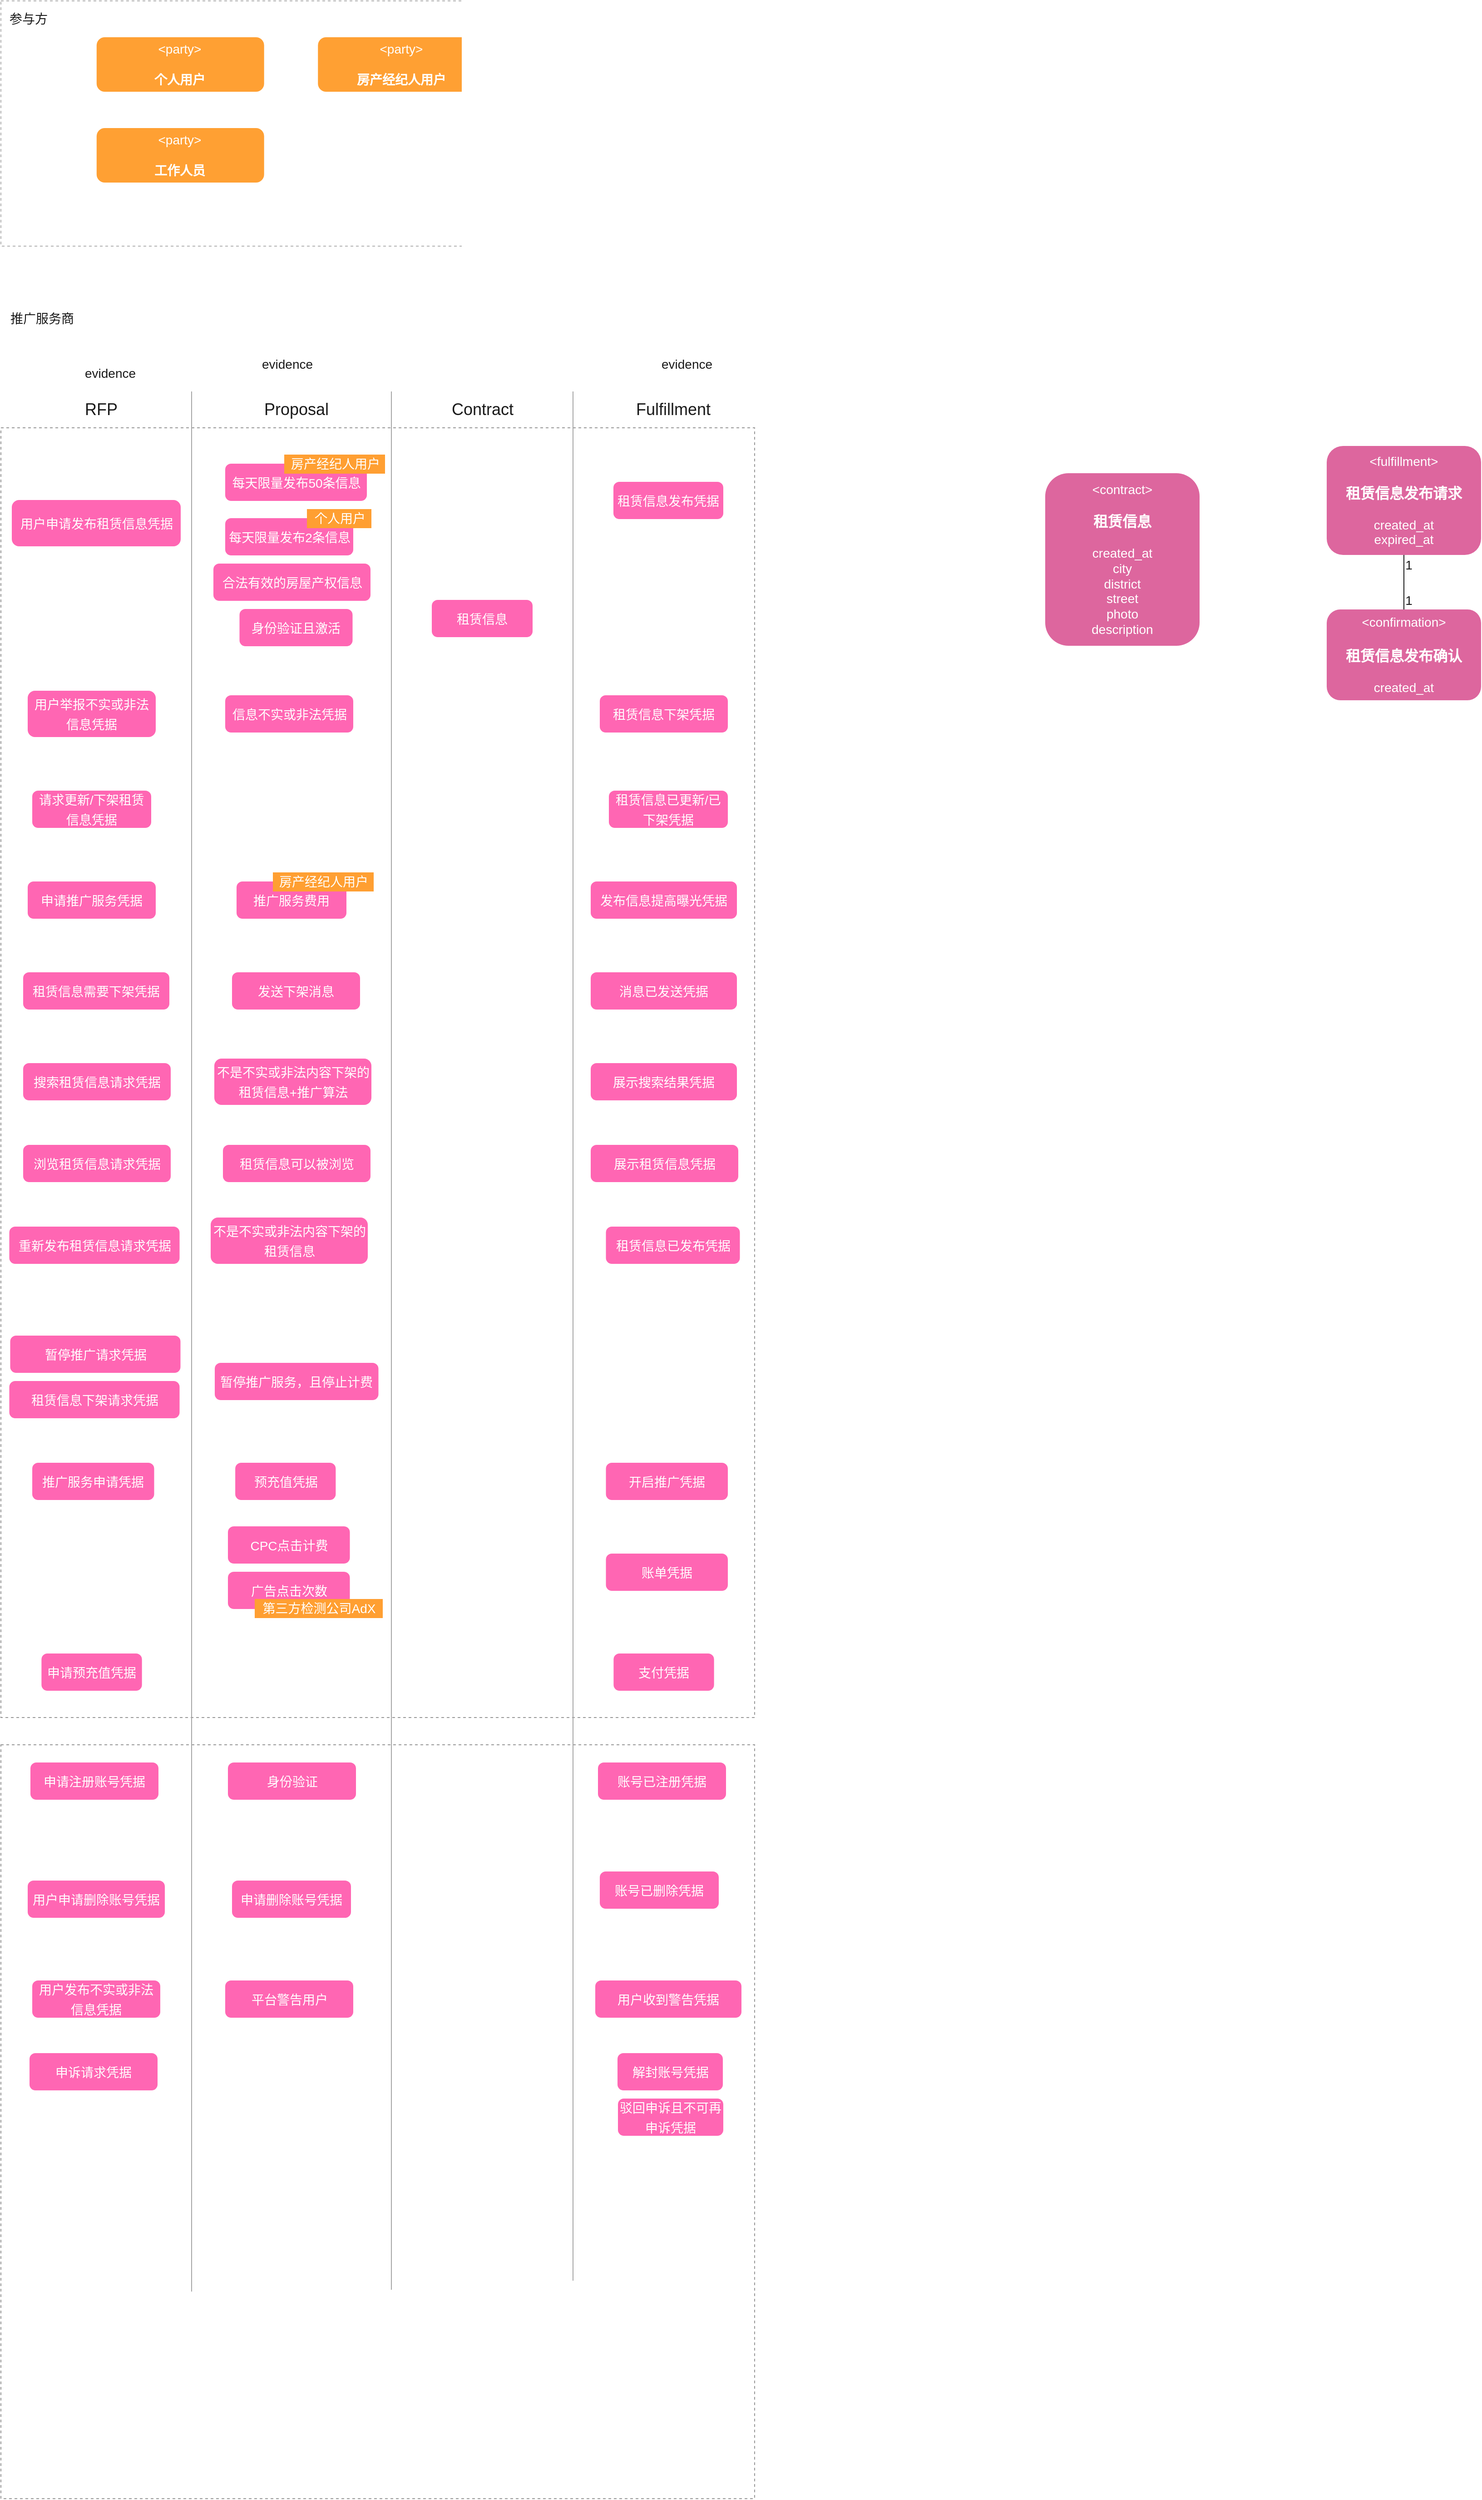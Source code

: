 <mxfile version="17.4.2" type="github">
  <diagram id="4pXQrOWJEeSuhuyzBbQL" name="Page-1">
    <mxGraphModel dx="941" dy="1664" grid="1" gridSize="10" guides="1" tooltips="1" connect="1" arrows="1" fold="1" page="1" pageScale="1" pageWidth="850" pageHeight="1100" math="0" shadow="0">
      <root>
        <mxCell id="0" />
        <mxCell id="1" parent="0" />
        <mxCell id="l0locyyftSwh_tXuukIE-61" value="" style="rounded=0;whiteSpace=wrap;html=1;dashed=1;fontSize=14;fontColor=#FFFFFF;strokeColor=#999999;fillColor=none;gradientColor=none;" vertex="1" parent="1">
          <mxGeometry x="10" y="1590" width="830" height="830" as="geometry" />
        </mxCell>
        <mxCell id="l0locyyftSwh_tXuukIE-60" value="" style="rounded=0;whiteSpace=wrap;html=1;dashed=1;fontSize=14;fontColor=#FFFFFF;strokeColor=#999999;fillColor=none;gradientColor=none;" vertex="1" parent="1">
          <mxGeometry x="10" y="140" width="830" height="1420" as="geometry" />
        </mxCell>
        <mxCell id="l0locyyftSwh_tXuukIE-1" value="&lt;font style=&quot;font-size: 18px&quot;&gt;RFP&lt;/font&gt;" style="text;html=1;align=center;verticalAlign=middle;resizable=0;points=[];autosize=1;strokeColor=none;fillColor=none;fontColor=#1A1A1A;" vertex="1" parent="1">
          <mxGeometry x="95" y="110" width="50" height="20" as="geometry" />
        </mxCell>
        <mxCell id="l0locyyftSwh_tXuukIE-2" value="&lt;font style=&quot;font-size: 18px&quot;&gt;Proposal&lt;/font&gt;" style="text;html=1;align=center;verticalAlign=middle;resizable=0;points=[];autosize=1;strokeColor=none;fillColor=none;fontColor=#1A1A1A;" vertex="1" parent="1">
          <mxGeometry x="290" y="110" width="90" height="20" as="geometry" />
        </mxCell>
        <mxCell id="l0locyyftSwh_tXuukIE-3" value="&lt;font style=&quot;font-size: 18px&quot;&gt;Contract&lt;/font&gt;" style="text;html=1;align=center;verticalAlign=middle;resizable=0;points=[];autosize=1;strokeColor=none;fillColor=none;fontColor=#1A1A1A;" vertex="1" parent="1">
          <mxGeometry x="500" y="110" width="80" height="20" as="geometry" />
        </mxCell>
        <mxCell id="l0locyyftSwh_tXuukIE-4" value="&lt;font style=&quot;font-size: 18px&quot;&gt;Fulfillment&lt;/font&gt;" style="text;html=1;align=center;verticalAlign=middle;resizable=0;points=[];autosize=1;strokeColor=none;fillColor=none;fontColor=#1A1A1A;" vertex="1" parent="1">
          <mxGeometry x="700" y="110" width="100" height="20" as="geometry" />
        </mxCell>
        <mxCell id="l0locyyftSwh_tXuukIE-5" value="" style="endArrow=none;html=1;rounded=0;fontSize=18;strokeColor=#A6A6A6;" edge="1" parent="1">
          <mxGeometry width="50" height="50" relative="1" as="geometry">
            <mxPoint x="220" y="2192" as="sourcePoint" />
            <mxPoint x="220" y="100" as="targetPoint" />
          </mxGeometry>
        </mxCell>
        <mxCell id="l0locyyftSwh_tXuukIE-6" value="" style="endArrow=none;html=1;rounded=0;fontSize=18;strokeColor=#A6A6A6;" edge="1" parent="1">
          <mxGeometry width="50" height="50" relative="1" as="geometry">
            <mxPoint x="640" y="2180" as="sourcePoint" />
            <mxPoint x="640" y="100" as="targetPoint" />
          </mxGeometry>
        </mxCell>
        <mxCell id="l0locyyftSwh_tXuukIE-7" value="" style="endArrow=none;html=1;rounded=0;fontSize=18;strokeColor=#A6A6A6;" edge="1" parent="1">
          <mxGeometry width="50" height="50" relative="1" as="geometry">
            <mxPoint x="440" y="2190" as="sourcePoint" />
            <mxPoint x="440" y="100" as="targetPoint" />
          </mxGeometry>
        </mxCell>
        <mxCell id="l0locyyftSwh_tXuukIE-8" value="&lt;font style=&quot;font-size: 14px&quot; color=&quot;#ffffff&quot;&gt;租赁信息&lt;/font&gt;&lt;span style=&quot;color: rgb(255 , 255 , 255) ; font-size: 14px&quot;&gt;发布凭据&lt;/span&gt;" style="rounded=1;whiteSpace=wrap;html=1;fontSize=18;fillColor=#FF66B3;strokeColor=#FF66B3;" vertex="1" parent="1">
          <mxGeometry x="685" y="200" width="120" height="40" as="geometry" />
        </mxCell>
        <mxCell id="l0locyyftSwh_tXuukIE-10" value="&lt;font&gt;推广服务商&lt;/font&gt;" style="text;html=1;align=center;verticalAlign=middle;resizable=0;points=[];autosize=1;strokeColor=none;fillColor=none;fontSize=14;fontColor=#1A1A1A;" vertex="1" parent="1">
          <mxGeometry x="10" y="10" width="90" height="20" as="geometry" />
        </mxCell>
        <mxCell id="l0locyyftSwh_tXuukIE-11" value="evidence" style="text;html=1;align=center;verticalAlign=middle;resizable=0;points=[];autosize=1;strokeColor=none;fillColor=none;fontSize=14;fontColor=#1A1A1A;" vertex="1" parent="1">
          <mxGeometry x="95" y="70" width="70" height="20" as="geometry" />
        </mxCell>
        <mxCell id="l0locyyftSwh_tXuukIE-12" value="evidence" style="text;html=1;align=center;verticalAlign=middle;resizable=0;points=[];autosize=1;strokeColor=none;fillColor=none;fontSize=14;fontColor=#1A1A1A;" vertex="1" parent="1">
          <mxGeometry x="290" y="60" width="70" height="20" as="geometry" />
        </mxCell>
        <mxCell id="l0locyyftSwh_tXuukIE-13" value="evidence" style="text;html=1;align=center;verticalAlign=middle;resizable=0;points=[];autosize=1;strokeColor=none;fillColor=none;fontSize=14;fontColor=#1A1A1A;" vertex="1" parent="1">
          <mxGeometry x="730" y="60" width="70" height="20" as="geometry" />
        </mxCell>
        <mxCell id="l0locyyftSwh_tXuukIE-15" value="&lt;font style=&quot;font-size: 14px&quot; color=&quot;#ffffff&quot;&gt;租赁信息已更新/已下架凭据&lt;/font&gt;" style="rounded=1;whiteSpace=wrap;html=1;fontSize=18;fillColor=#FF66B3;strokeColor=#FF66B3;" vertex="1" parent="1">
          <mxGeometry x="680" y="540" width="130" height="40" as="geometry" />
        </mxCell>
        <mxCell id="l0locyyftSwh_tXuukIE-16" value="&lt;font style=&quot;font-size: 14px&quot; color=&quot;#ffffff&quot;&gt;信息不实或非法凭据&lt;/font&gt;" style="rounded=1;whiteSpace=wrap;html=1;fontSize=18;fillColor=#FF66B3;strokeColor=#FF66B3;" vertex="1" parent="1">
          <mxGeometry x="257.5" y="435" width="140" height="40" as="geometry" />
        </mxCell>
        <mxCell id="l0locyyftSwh_tXuukIE-18" value="&lt;font color=&quot;#ffffff&quot;&gt;&lt;span style=&quot;font-size: 14px&quot;&gt;申请推广服务凭据&lt;/span&gt;&lt;/font&gt;" style="rounded=1;whiteSpace=wrap;html=1;fontSize=18;fillColor=#FF66B3;strokeColor=#FF66B3;" vertex="1" parent="1">
          <mxGeometry x="40" y="640" width="140" height="40" as="geometry" />
        </mxCell>
        <mxCell id="l0locyyftSwh_tXuukIE-21" value="" style="group" vertex="1" connectable="0" parent="1">
          <mxGeometry x="10" y="-330" width="830" height="270" as="geometry" />
        </mxCell>
        <mxCell id="l0locyyftSwh_tXuukIE-19" value="" style="rounded=0;whiteSpace=wrap;html=1;fontSize=14;fontColor=#FFFFFF;strokeColor=#B3B3B3;fillColor=none;dashed=1;" vertex="1" parent="l0locyyftSwh_tXuukIE-21">
          <mxGeometry width="830" height="270" as="geometry" />
        </mxCell>
        <mxCell id="l0locyyftSwh_tXuukIE-20" value="参与方" style="text;html=1;align=center;verticalAlign=middle;resizable=0;points=[];autosize=1;strokeColor=none;fillColor=none;fontSize=14;fontColor=#1A1A1A;" vertex="1" parent="l0locyyftSwh_tXuukIE-21">
          <mxGeometry y="10" width="60" height="20" as="geometry" />
        </mxCell>
        <object label="&lt;font color=&quot;#ffffff&quot;&gt;&amp;lt;%type%&amp;gt;&lt;br&gt;&lt;br&gt;&lt;b&gt;个人用户&lt;/b&gt;&lt;br&gt;&lt;/font&gt;" placeholders="1" type="party" name="Party" id="l0locyyftSwh_tXuukIE-22">
          <mxCell style="rounded=1;whiteSpace=wrap;html=1;noLabel=0;comic=0;recursiveResize=1;fillColor=#FFA033;dashed=1;fontSize=14;fontColor=#1A1A1A;strokeColor=none;" vertex="1" parent="l0locyyftSwh_tXuukIE-21">
            <mxGeometry x="105.397" y="40" width="184.444" height="60" as="geometry" />
          </mxCell>
        </object>
        <object label="&lt;font color=&quot;#ffffff&quot;&gt;&amp;lt;%type%&amp;gt;&lt;br&gt;&lt;br&gt;&lt;b&gt;房产经纪人用户&lt;/b&gt;&lt;br&gt;&lt;/font&gt;" placeholders="1" type="party" name="Party" id="l0locyyftSwh_tXuukIE-23">
          <mxCell style="rounded=1;whiteSpace=wrap;html=1;noLabel=0;comic=0;recursiveResize=1;fillColor=#FFA033;dashed=1;fontSize=14;fontColor=#1A1A1A;strokeColor=none;" vertex="1" parent="l0locyyftSwh_tXuukIE-21">
            <mxGeometry x="349.127" y="40" width="184.444" height="60" as="geometry" />
          </mxCell>
        </object>
        <object label="&lt;font color=&quot;#ffffff&quot;&gt;&amp;lt;%type%&amp;gt;&lt;br&gt;&lt;br&gt;&lt;b&gt;工作人员&lt;/b&gt;&lt;br&gt;&lt;/font&gt;" placeholders="1" type="party" name="Party" id="l0locyyftSwh_tXuukIE-24">
          <mxCell style="rounded=1;whiteSpace=wrap;html=1;noLabel=0;comic=0;recursiveResize=1;fillColor=#FFA033;dashed=1;fontSize=14;fontColor=#1A1A1A;strokeColor=none;" vertex="1" parent="l0locyyftSwh_tXuukIE-21">
            <mxGeometry x="105.397" y="140" width="184.444" height="60" as="geometry" />
          </mxCell>
        </object>
        <mxCell id="l0locyyftSwh_tXuukIE-25" value="&lt;font style=&quot;font-size: 14px&quot; color=&quot;#ffffff&quot;&gt;用户申请删除账号凭据&lt;/font&gt;" style="rounded=1;whiteSpace=wrap;html=1;fontSize=18;fillColor=#FF66B3;strokeColor=#FF66B3;" vertex="1" parent="1">
          <mxGeometry x="40" y="1740" width="150" height="40" as="geometry" />
        </mxCell>
        <mxCell id="l0locyyftSwh_tXuukIE-26" value="&lt;font style=&quot;font-size: 14px&quot; color=&quot;#ffffff&quot;&gt;账号已删除凭据&lt;/font&gt;" style="rounded=1;whiteSpace=wrap;html=1;fontSize=18;fillColor=#FF66B3;strokeColor=#FF66B3;" vertex="1" parent="1">
          <mxGeometry x="670" y="1730" width="130" height="40" as="geometry" />
        </mxCell>
        <mxCell id="l0locyyftSwh_tXuukIE-27" value="&lt;font color=&quot;#ffffff&quot;&gt;&lt;span style=&quot;font-size: 14px&quot;&gt;发布信息提高曝光凭据&lt;/span&gt;&lt;/font&gt;" style="rounded=1;whiteSpace=wrap;html=1;fontSize=18;fillColor=#FF66B3;strokeColor=#FF66B3;" vertex="1" parent="1">
          <mxGeometry x="660" y="640" width="160" height="40" as="geometry" />
        </mxCell>
        <mxCell id="l0locyyftSwh_tXuukIE-28" value="&lt;font style=&quot;font-size: 14px&quot; color=&quot;#ffffff&quot;&gt;租赁信息下架凭据&lt;/font&gt;" style="rounded=1;whiteSpace=wrap;html=1;fontSize=18;fillColor=#FF66B3;strokeColor=#FF66B3;" vertex="1" parent="1">
          <mxGeometry x="670" y="435" width="140" height="40" as="geometry" />
        </mxCell>
        <mxCell id="l0locyyftSwh_tXuukIE-29" value="&lt;font style=&quot;font-size: 14px&quot; color=&quot;#ffffff&quot;&gt;用户举报不实或非法信息凭据&lt;/font&gt;" style="rounded=1;whiteSpace=wrap;html=1;fontSize=18;fillColor=#FF66B3;strokeColor=#FF66B3;" vertex="1" parent="1">
          <mxGeometry x="40" y="430" width="140" height="50" as="geometry" />
        </mxCell>
        <mxCell id="l0locyyftSwh_tXuukIE-30" value="&lt;font style=&quot;font-size: 14px&quot; color=&quot;#ffffff&quot;&gt;用户申请发布租赁信息凭据&lt;/font&gt;" style="rounded=1;whiteSpace=wrap;html=1;fontSize=18;fillColor=#FF66B3;strokeColor=#FF66B3;" vertex="1" parent="1">
          <mxGeometry x="22.5" y="220" width="185" height="50" as="geometry" />
        </mxCell>
        <mxCell id="l0locyyftSwh_tXuukIE-36" value="" style="group" vertex="1" connectable="0" parent="1">
          <mxGeometry x="257.5" y="230" width="160" height="50" as="geometry" />
        </mxCell>
        <mxCell id="l0locyyftSwh_tXuukIE-32" value="&lt;font color=&quot;#ffffff&quot;&gt;&lt;span style=&quot;font-size: 14px&quot;&gt;每天限量发布2条信息&lt;/span&gt;&lt;/font&gt;" style="rounded=1;whiteSpace=wrap;html=1;fontSize=18;fillColor=#FF66B3;strokeColor=#FF66B3;" vertex="1" parent="l0locyyftSwh_tXuukIE-36">
          <mxGeometry y="10" width="140" height="40" as="geometry" />
        </mxCell>
        <mxCell id="l0locyyftSwh_tXuukIE-33" value="个人用户" style="text;html=1;align=center;verticalAlign=middle;resizable=0;points=[];autosize=1;strokeColor=#ff9f32;fillColor=#ff9f32;fontSize=14;gradientColor=none;fontColor=#FFFFFF;" vertex="1" parent="l0locyyftSwh_tXuukIE-36">
          <mxGeometry x="90" width="70" height="20" as="geometry" />
        </mxCell>
        <mxCell id="l0locyyftSwh_tXuukIE-37" value="&lt;font style=&quot;font-size: 14px&quot; color=&quot;#ffffff&quot;&gt;请求更新/下架租赁信息凭据&lt;/font&gt;" style="rounded=1;whiteSpace=wrap;html=1;fontSize=18;fillColor=#FF66B3;strokeColor=#FF66B3;" vertex="1" parent="1">
          <mxGeometry x="45" y="540" width="130" height="40" as="geometry" />
        </mxCell>
        <mxCell id="l0locyyftSwh_tXuukIE-44" value="" style="group" vertex="1" connectable="0" parent="1">
          <mxGeometry x="257.5" y="170" width="175" height="50" as="geometry" />
        </mxCell>
        <mxCell id="l0locyyftSwh_tXuukIE-31" value="&lt;font color=&quot;#ffffff&quot;&gt;&lt;span style=&quot;font-size: 14px&quot;&gt;每天限量发布50条&lt;/span&gt;&lt;/font&gt;&lt;span style=&quot;color: rgb(255 , 255 , 255) ; font-size: 14px&quot;&gt;信息&lt;/span&gt;" style="rounded=1;whiteSpace=wrap;html=1;fontSize=18;fillColor=#FF66B3;strokeColor=#FF66B3;" vertex="1" parent="l0locyyftSwh_tXuukIE-44">
          <mxGeometry y="10" width="155" height="40" as="geometry" />
        </mxCell>
        <mxCell id="l0locyyftSwh_tXuukIE-34" value="房产经纪人用户" style="text;html=1;align=center;verticalAlign=middle;resizable=0;points=[];autosize=1;strokeColor=#ff9f32;fillColor=#ff9f32;fontSize=14;gradientColor=none;fontColor=#FFFFFF;" vertex="1" parent="l0locyyftSwh_tXuukIE-44">
          <mxGeometry x="65" width="110" height="20" as="geometry" />
        </mxCell>
        <mxCell id="l0locyyftSwh_tXuukIE-46" value="&lt;font style=&quot;font-size: 14px&quot; color=&quot;#ffffff&quot;&gt;合法有效的房屋产权信息&lt;/font&gt;" style="rounded=1;whiteSpace=wrap;html=1;fontSize=18;fillColor=#FF66B3;strokeColor=#FF66B3;" vertex="1" parent="1">
          <mxGeometry x="244.5" y="290" width="172" height="40" as="geometry" />
        </mxCell>
        <mxCell id="l0locyyftSwh_tXuukIE-47" value="&lt;font style=&quot;font-size: 14px&quot; color=&quot;#ffffff&quot;&gt;租赁信息&lt;br&gt;&lt;/font&gt;" style="rounded=1;whiteSpace=wrap;html=1;fontSize=18;fillColor=#FF66B3;strokeColor=#FF66B3;" vertex="1" parent="1">
          <mxGeometry x="485" y="330" width="110" height="40" as="geometry" />
        </mxCell>
        <mxCell id="l0locyyftSwh_tXuukIE-62" value="&lt;font color=&quot;#ffffff&quot;&gt;&lt;span style=&quot;font-size: 14px&quot;&gt;租赁信息需要下架凭据&lt;/span&gt;&lt;/font&gt;" style="rounded=1;whiteSpace=wrap;html=1;fontSize=18;fillColor=#FF66B3;strokeColor=#FF66B3;" vertex="1" parent="1">
          <mxGeometry x="35" y="740" width="160" height="40" as="geometry" />
        </mxCell>
        <mxCell id="l0locyyftSwh_tXuukIE-63" value="&lt;font color=&quot;#ffffff&quot;&gt;&lt;span style=&quot;font-size: 14px&quot;&gt;用户发布不实或非法信息凭据&lt;/span&gt;&lt;/font&gt;" style="rounded=1;whiteSpace=wrap;html=1;fontSize=18;fillColor=#FF66B3;strokeColor=#FF66B3;" vertex="1" parent="1">
          <mxGeometry x="45" y="1850" width="140" height="40" as="geometry" />
        </mxCell>
        <mxCell id="l0locyyftSwh_tXuukIE-64" value="&lt;font color=&quot;#ffffff&quot;&gt;&lt;span style=&quot;font-size: 14px&quot;&gt;消息已发送凭据&lt;/span&gt;&lt;/font&gt;" style="rounded=1;whiteSpace=wrap;html=1;fontSize=18;fillColor=#FF66B3;strokeColor=#FF66B3;" vertex="1" parent="1">
          <mxGeometry x="660" y="740" width="160" height="40" as="geometry" />
        </mxCell>
        <mxCell id="l0locyyftSwh_tXuukIE-65" value="&lt;font style=&quot;font-size: 14px&quot; color=&quot;#ffffff&quot;&gt;发送下架消息&lt;/font&gt;" style="rounded=1;whiteSpace=wrap;html=1;fontSize=18;fillColor=#FF66B3;strokeColor=#FF66B3;" vertex="1" parent="1">
          <mxGeometry x="265" y="740" width="140" height="40" as="geometry" />
        </mxCell>
        <mxCell id="l0locyyftSwh_tXuukIE-66" value="&lt;font style=&quot;font-size: 14px&quot; color=&quot;#ffffff&quot;&gt;平台警告用户&lt;/font&gt;" style="rounded=1;whiteSpace=wrap;html=1;fontSize=18;fillColor=#FF66B3;strokeColor=#FF66B3;" vertex="1" parent="1">
          <mxGeometry x="257.5" y="1850" width="140" height="40" as="geometry" />
        </mxCell>
        <mxCell id="l0locyyftSwh_tXuukIE-68" value="&lt;font color=&quot;#ffffff&quot;&gt;&lt;span style=&quot;font-size: 14px&quot;&gt;用户收到警告凭据&lt;/span&gt;&lt;/font&gt;" style="rounded=1;whiteSpace=wrap;html=1;fontSize=18;fillColor=#FF66B3;strokeColor=#FF66B3;" vertex="1" parent="1">
          <mxGeometry x="665" y="1850" width="160" height="40" as="geometry" />
        </mxCell>
        <mxCell id="l0locyyftSwh_tXuukIE-69" value="&lt;font style=&quot;font-size: 14px&quot; color=&quot;#ffffff&quot;&gt;申请删除账号凭据&lt;/font&gt;" style="rounded=1;whiteSpace=wrap;html=1;fontSize=18;fillColor=#FF66B3;strokeColor=#FF66B3;" vertex="1" parent="1">
          <mxGeometry x="265" y="1740" width="130" height="40" as="geometry" />
        </mxCell>
        <mxCell id="l0locyyftSwh_tXuukIE-70" value="&lt;font color=&quot;#ffffff&quot;&gt;&lt;span style=&quot;font-size: 14px&quot;&gt;申请注册账号凭据&lt;/span&gt;&lt;/font&gt;" style="rounded=1;whiteSpace=wrap;html=1;fontSize=18;fillColor=#FF66B3;strokeColor=#FF66B3;" vertex="1" parent="1">
          <mxGeometry x="43" y="1610" width="140" height="40" as="geometry" />
        </mxCell>
        <mxCell id="l0locyyftSwh_tXuukIE-71" value="&lt;font style=&quot;font-size: 14px&quot; color=&quot;#ffffff&quot;&gt;身份验证&lt;/font&gt;" style="rounded=1;whiteSpace=wrap;html=1;fontSize=18;fillColor=#FF66B3;strokeColor=#FF66B3;" vertex="1" parent="1">
          <mxGeometry x="260.5" y="1610" width="140" height="40" as="geometry" />
        </mxCell>
        <mxCell id="l0locyyftSwh_tXuukIE-72" value="&lt;font style=&quot;font-size: 14px&quot; color=&quot;#ffffff&quot;&gt;账号已注册凭据&lt;/font&gt;" style="rounded=1;whiteSpace=wrap;html=1;fontSize=18;fillColor=#FF66B3;strokeColor=#FF66B3;" vertex="1" parent="1">
          <mxGeometry x="668" y="1610" width="140" height="40" as="geometry" />
        </mxCell>
        <mxCell id="l0locyyftSwh_tXuukIE-74" value="&lt;font style=&quot;font-size: 14px&quot; color=&quot;#ffffff&quot;&gt;身份验证且激活&lt;/font&gt;" style="rounded=1;whiteSpace=wrap;html=1;fontSize=18;fillColor=#FF66B3;strokeColor=#FF66B3;" vertex="1" parent="1">
          <mxGeometry x="273.25" y="340" width="123.5" height="40" as="geometry" />
        </mxCell>
        <mxCell id="l0locyyftSwh_tXuukIE-75" value="&lt;font color=&quot;#ffffff&quot;&gt;&lt;span style=&quot;font-size: 14px&quot;&gt;申诉请求凭据&lt;/span&gt;&lt;/font&gt;" style="rounded=1;whiteSpace=wrap;html=1;fontSize=18;fillColor=#FF66B3;strokeColor=#FF66B3;" vertex="1" parent="1">
          <mxGeometry x="42" y="1930" width="140" height="40" as="geometry" />
        </mxCell>
        <mxCell id="l0locyyftSwh_tXuukIE-76" value="&lt;font color=&quot;#ffffff&quot;&gt;&lt;span style=&quot;font-size: 14px&quot;&gt;解封账号凭据&lt;/span&gt;&lt;/font&gt;" style="rounded=1;whiteSpace=wrap;html=1;fontSize=18;fillColor=#FF66B3;strokeColor=#FF66B3;" vertex="1" parent="1">
          <mxGeometry x="689.5" y="1930" width="115" height="40" as="geometry" />
        </mxCell>
        <mxCell id="l0locyyftSwh_tXuukIE-77" value="&lt;font color=&quot;#ffffff&quot;&gt;&lt;span style=&quot;font-size: 14px&quot;&gt;驳回申诉且不可再申诉凭据&lt;/span&gt;&lt;/font&gt;" style="rounded=1;whiteSpace=wrap;html=1;fontSize=18;fillColor=#FF66B3;strokeColor=#FF66B3;" vertex="1" parent="1">
          <mxGeometry x="690" y="1980" width="115" height="40" as="geometry" />
        </mxCell>
        <mxCell id="l0locyyftSwh_tXuukIE-78" value="&lt;font color=&quot;#ffffff&quot;&gt;&lt;span style=&quot;font-size: 14px&quot;&gt;搜索租赁信息请求凭据&lt;/span&gt;&lt;/font&gt;" style="rounded=1;whiteSpace=wrap;html=1;fontSize=18;fillColor=#FF66B3;strokeColor=#FF66B3;" vertex="1" parent="1">
          <mxGeometry x="35" y="840" width="161.5" height="40" as="geometry" />
        </mxCell>
        <mxCell id="l0locyyftSwh_tXuukIE-79" value="&lt;font color=&quot;#ffffff&quot;&gt;&lt;span style=&quot;font-size: 14px&quot;&gt;不是不实或非法内容下架的租赁信息+推广算法&lt;/span&gt;&lt;/font&gt;" style="rounded=1;whiteSpace=wrap;html=1;fontSize=18;fillColor=#FF66B3;strokeColor=#FF66B3;" vertex="1" parent="1">
          <mxGeometry x="245.5" y="835" width="172" height="50" as="geometry" />
        </mxCell>
        <mxCell id="l0locyyftSwh_tXuukIE-80" value="&lt;font color=&quot;#ffffff&quot;&gt;&lt;span style=&quot;font-size: 14px&quot;&gt;展示搜索结果凭据&lt;/span&gt;&lt;/font&gt;" style="rounded=1;whiteSpace=wrap;html=1;fontSize=18;fillColor=#FF66B3;strokeColor=#FF66B3;" vertex="1" parent="1">
          <mxGeometry x="660" y="840" width="160" height="40" as="geometry" />
        </mxCell>
        <mxCell id="l0locyyftSwh_tXuukIE-83" value="&lt;font color=&quot;#ffffff&quot;&gt;&lt;span style=&quot;font-size: 14px&quot;&gt;浏览租赁信息请求凭据&lt;/span&gt;&lt;/font&gt;" style="rounded=1;whiteSpace=wrap;html=1;fontSize=18;fillColor=#FF66B3;strokeColor=#FF66B3;" vertex="1" parent="1">
          <mxGeometry x="35" y="930" width="161.5" height="40" as="geometry" />
        </mxCell>
        <mxCell id="l0locyyftSwh_tXuukIE-84" value="&lt;font color=&quot;#ffffff&quot;&gt;&lt;span style=&quot;font-size: 14px&quot;&gt;租赁信息可以被浏览&lt;/span&gt;&lt;/font&gt;" style="rounded=1;whiteSpace=wrap;html=1;fontSize=18;fillColor=#FF66B3;strokeColor=#FF66B3;" vertex="1" parent="1">
          <mxGeometry x="255" y="930" width="161.5" height="40" as="geometry" />
        </mxCell>
        <mxCell id="l0locyyftSwh_tXuukIE-85" value="&lt;font color=&quot;#ffffff&quot;&gt;&lt;span style=&quot;font-size: 14px&quot;&gt;展示租赁信息凭据&lt;/span&gt;&lt;/font&gt;" style="rounded=1;whiteSpace=wrap;html=1;fontSize=18;fillColor=#FF66B3;strokeColor=#FF66B3;" vertex="1" parent="1">
          <mxGeometry x="660" y="930" width="161.5" height="40" as="geometry" />
        </mxCell>
        <mxCell id="l0locyyftSwh_tXuukIE-86" value="&lt;font color=&quot;#ffffff&quot;&gt;&lt;span style=&quot;font-size: 14px&quot;&gt;重新发布租赁信息请求凭据&lt;/span&gt;&lt;/font&gt;" style="rounded=1;whiteSpace=wrap;html=1;fontSize=18;fillColor=#FF66B3;strokeColor=#FF66B3;" vertex="1" parent="1">
          <mxGeometry x="19.75" y="1020" width="186.5" height="40" as="geometry" />
        </mxCell>
        <mxCell id="l0locyyftSwh_tXuukIE-87" value="&lt;font color=&quot;#ffffff&quot;&gt;&lt;span style=&quot;font-size: 14px&quot;&gt;不是不实或非法内容下架的租赁信息&lt;/span&gt;&lt;/font&gt;" style="rounded=1;whiteSpace=wrap;html=1;fontSize=18;fillColor=#FF66B3;strokeColor=#FF66B3;" vertex="1" parent="1">
          <mxGeometry x="241.5" y="1010" width="172" height="50" as="geometry" />
        </mxCell>
        <mxCell id="l0locyyftSwh_tXuukIE-88" value="&lt;font color=&quot;#ffffff&quot;&gt;&lt;span style=&quot;font-size: 14px&quot;&gt;租赁信息已&lt;/span&gt;&lt;/font&gt;&lt;span style=&quot;color: rgb(255 , 255 , 255) ; font-size: 14px&quot;&gt;发布&lt;/span&gt;&lt;font color=&quot;#ffffff&quot;&gt;&lt;span style=&quot;font-size: 14px&quot;&gt;凭据&lt;/span&gt;&lt;/font&gt;" style="rounded=1;whiteSpace=wrap;html=1;fontSize=18;fillColor=#FF66B3;strokeColor=#FF66B3;" vertex="1" parent="1">
          <mxGeometry x="676.75" y="1020" width="146.5" height="40" as="geometry" />
        </mxCell>
        <mxCell id="l0locyyftSwh_tXuukIE-90" value="&lt;font color=&quot;#ffffff&quot;&gt;&lt;span style=&quot;font-size: 14px&quot;&gt;暂停推广请求凭据&lt;/span&gt;&lt;/font&gt;" style="rounded=1;whiteSpace=wrap;html=1;fontSize=18;fillColor=#FF66B3;strokeColor=#FF66B3;" vertex="1" parent="1">
          <mxGeometry x="20.75" y="1140" width="186.5" height="40" as="geometry" />
        </mxCell>
        <mxCell id="l0locyyftSwh_tXuukIE-91" value="&lt;font color=&quot;#ffffff&quot;&gt;&lt;span style=&quot;font-size: 14px&quot;&gt;租赁信息下架请求凭据&lt;/span&gt;&lt;/font&gt;" style="rounded=1;whiteSpace=wrap;html=1;fontSize=18;fillColor=#FF66B3;strokeColor=#FF66B3;" vertex="1" parent="1">
          <mxGeometry x="19.75" y="1190" width="186.5" height="40" as="geometry" />
        </mxCell>
        <mxCell id="l0locyyftSwh_tXuukIE-92" value="&lt;font color=&quot;#ffffff&quot;&gt;&lt;span style=&quot;font-size: 14px&quot;&gt;暂停推广服务，且停止计费&lt;/span&gt;&lt;/font&gt;" style="rounded=1;whiteSpace=wrap;html=1;fontSize=18;fillColor=#FF66B3;strokeColor=#FF66B3;" vertex="1" parent="1">
          <mxGeometry x="246" y="1170" width="179.25" height="40" as="geometry" />
        </mxCell>
        <mxCell id="l0locyyftSwh_tXuukIE-93" value="&lt;font color=&quot;#ffffff&quot;&gt;&lt;span style=&quot;font-size: 14px&quot;&gt;预充值凭据&lt;/span&gt;&lt;/font&gt;" style="rounded=1;whiteSpace=wrap;html=1;fontSize=18;fillColor=#FF66B3;strokeColor=#FF66B3;" vertex="1" parent="1">
          <mxGeometry x="268.57" y="1280" width="109.62" height="40" as="geometry" />
        </mxCell>
        <mxCell id="l0locyyftSwh_tXuukIE-94" value="&lt;font color=&quot;#ffffff&quot;&gt;&lt;span style=&quot;font-size: 14px&quot;&gt;推广服务申请凭据&lt;/span&gt;&lt;/font&gt;" style="rounded=1;whiteSpace=wrap;html=1;fontSize=18;fillColor=#FF66B3;strokeColor=#FF66B3;" vertex="1" parent="1">
          <mxGeometry x="45.01" y="1280" width="133.25" height="40" as="geometry" />
        </mxCell>
        <mxCell id="l0locyyftSwh_tXuukIE-95" value="&lt;font color=&quot;#ffffff&quot;&gt;&lt;span style=&quot;font-size: 14px&quot;&gt;开启推广凭据&lt;/span&gt;&lt;/font&gt;" style="rounded=1;whiteSpace=wrap;html=1;fontSize=18;fillColor=#FF66B3;strokeColor=#FF66B3;" vertex="1" parent="1">
          <mxGeometry x="676.75" y="1280" width="133.25" height="40" as="geometry" />
        </mxCell>
        <mxCell id="l0locyyftSwh_tXuukIE-96" value="&lt;font color=&quot;#ffffff&quot;&gt;&lt;span style=&quot;font-size: 14px&quot;&gt;账单凭据&lt;/span&gt;&lt;/font&gt;" style="rounded=1;whiteSpace=wrap;html=1;fontSize=18;fillColor=#FF66B3;strokeColor=#FF66B3;" vertex="1" parent="1">
          <mxGeometry x="676.75" y="1380" width="133.25" height="40" as="geometry" />
        </mxCell>
        <mxCell id="l0locyyftSwh_tXuukIE-97" value="&lt;font color=&quot;#ffffff&quot;&gt;&lt;span style=&quot;font-size: 14px&quot;&gt;CPC点击计费&lt;/span&gt;&lt;/font&gt;" style="rounded=1;whiteSpace=wrap;html=1;fontSize=18;fillColor=#FF66B3;strokeColor=#FF66B3;" vertex="1" parent="1">
          <mxGeometry x="260.5" y="1350" width="133.25" height="40" as="geometry" />
        </mxCell>
        <mxCell id="l0locyyftSwh_tXuukIE-98" value="&lt;font color=&quot;#ffffff&quot;&gt;&lt;span style=&quot;font-size: 14px&quot;&gt;申请预充值凭据&lt;/span&gt;&lt;/font&gt;" style="rounded=1;whiteSpace=wrap;html=1;fontSize=18;fillColor=#FF66B3;strokeColor=#FF66B3;" vertex="1" parent="1">
          <mxGeometry x="55.19" y="1490" width="109.62" height="40" as="geometry" />
        </mxCell>
        <mxCell id="l0locyyftSwh_tXuukIE-99" value="&lt;font color=&quot;#ffffff&quot;&gt;&lt;span style=&quot;font-size: 14px&quot;&gt;支付凭据&lt;/span&gt;&lt;/font&gt;" style="rounded=1;whiteSpace=wrap;html=1;fontSize=18;fillColor=#FF66B3;strokeColor=#FF66B3;" vertex="1" parent="1">
          <mxGeometry x="685.19" y="1490" width="109.62" height="40" as="geometry" />
        </mxCell>
        <mxCell id="l0locyyftSwh_tXuukIE-100" value="&lt;font color=&quot;#ffffff&quot;&gt;&lt;span style=&quot;font-size: 14px&quot;&gt;广告点击次数&lt;/span&gt;&lt;/font&gt;" style="rounded=1;whiteSpace=wrap;html=1;fontSize=18;fillColor=#FF66B3;strokeColor=#FF66B3;" vertex="1" parent="1">
          <mxGeometry x="260.5" y="1400" width="133.25" height="40" as="geometry" />
        </mxCell>
        <mxCell id="l0locyyftSwh_tXuukIE-101" value="第三方检测公司AdX" style="text;html=1;align=center;verticalAlign=middle;resizable=0;points=[];autosize=1;strokeColor=#ff9f32;fillColor=#ff9f32;fontSize=14;gradientColor=none;fontColor=#FFFFFF;" vertex="1" parent="1">
          <mxGeometry x="290" y="1430" width="140" height="20" as="geometry" />
        </mxCell>
        <mxCell id="l0locyyftSwh_tXuukIE-102" value="" style="group" vertex="1" connectable="0" parent="1">
          <mxGeometry x="270" y="630" width="150" height="50" as="geometry" />
        </mxCell>
        <mxCell id="l0locyyftSwh_tXuukIE-17" value="&lt;font color=&quot;#ffffff&quot;&gt;&lt;span style=&quot;font-size: 14px&quot;&gt;推广服务费用&lt;/span&gt;&lt;/font&gt;" style="rounded=1;whiteSpace=wrap;html=1;fontSize=18;fillColor=#FF66B3;strokeColor=#FF66B3;" vertex="1" parent="l0locyyftSwh_tXuukIE-102">
          <mxGeometry y="10" width="120" height="40" as="geometry" />
        </mxCell>
        <mxCell id="l0locyyftSwh_tXuukIE-43" value="房产经纪人用户" style="text;html=1;align=center;verticalAlign=middle;resizable=0;points=[];autosize=1;strokeColor=#ff9f32;fillColor=#ff9f32;fontSize=14;gradientColor=none;fontColor=#FFFFFF;" vertex="1" parent="l0locyyftSwh_tXuukIE-102">
          <mxGeometry x="40" width="110" height="20" as="geometry" />
        </mxCell>
        <object label="&lt;font color=&quot;#ffffff&quot;&gt;&amp;lt;%type%&amp;gt;&lt;br&gt;&lt;br&gt;&lt;span style=&quot;font-size: 16px&quot;&gt;&lt;b&gt;租赁信息&lt;/b&gt;&lt;/span&gt;&lt;br&gt;&lt;br&gt;%createdAt%&lt;br&gt;city&lt;br&gt;district&lt;br&gt;street&lt;br&gt;photo&lt;br&gt;description&lt;br&gt;&lt;/font&gt;" placeholders="1" type="contract" name="Contract" createdAt="created_at" id="l0locyyftSwh_tXuukIE-105">
          <mxCell style="rounded=1;whiteSpace=wrap;html=1;fillColor=#DD669E;noLabel=0;comic=0;recursiveResize=1;fontColor=#FFFFFF;strokeColor=none;dashed=1;fontSize=14;" vertex="1" parent="1">
            <mxGeometry x="1160" y="190" width="170" height="190" as="geometry" />
          </mxCell>
        </object>
        <object label="&lt;font color=&quot;#ffffff&quot;&gt;&amp;lt;%type%&amp;gt;&lt;br&gt;&lt;br&gt;&lt;font style=&quot;font-size: 16px&quot;&gt;&lt;b&gt;租赁信息发布请求&lt;/b&gt;&lt;/font&gt;&lt;br&gt;&lt;br&gt;%createdAt%&lt;br&gt;%expiredAt%&lt;br&gt;&lt;/font&gt;" placeholders="1" type="fulfillment" name="Fulfillment Request" expiredAt="expired_at" createdAt="created_at" id="l0locyyftSwh_tXuukIE-106">
          <mxCell style="rounded=1;whiteSpace=wrap;html=1;fillColor=#DD669E;noLabel=0;comic=0;recursiveResize=1;fontColor=#FFFFFF;strokeColor=none;dashed=1;fontSize=14;" vertex="1" parent="1">
            <mxGeometry x="1470" y="160" width="170" height="120" as="geometry" />
          </mxCell>
        </object>
        <object label="&lt;font color=&quot;#ffffff&quot;&gt;&amp;lt;%type%&amp;gt;&lt;br&gt;&lt;span style=&quot;font-size: 16px&quot;&gt;&lt;b&gt;&lt;br&gt;租赁信息发布确认&lt;/b&gt;&lt;/span&gt;&lt;br&gt;&lt;br&gt;%createdAt%&lt;br&gt;&lt;/font&gt;" placeholders="1" type="confirmation" name="Fulfillment Confirmation" createdAt="created_at" id="l0locyyftSwh_tXuukIE-107">
          <mxCell style="rounded=1;whiteSpace=wrap;html=1;fillColor=#DD669E;noLabel=0;comic=0;recursiveResize=1;fontColor=#FFFFFF;strokeColor=none;dashed=1;fontSize=14;" vertex="1" parent="1">
            <mxGeometry x="1470" y="340" width="170" height="100" as="geometry" />
          </mxCell>
        </object>
        <mxCell id="l0locyyftSwh_tXuukIE-114" style="rounded=0;orthogonalLoop=1;jettySize=auto;html=1;exitX=0.5;exitY=1;exitDx=0;exitDy=0;entryX=0.5;entryY=0;entryDx=0;entryDy=0;endArrow=none;endFill=0;fontSize=14;fontColor=#FFFFFF;strokeColor=#1A1A1A;" edge="1" parent="1" source="l0locyyftSwh_tXuukIE-106" target="l0locyyftSwh_tXuukIE-107">
          <mxGeometry relative="1" as="geometry">
            <mxPoint x="1550" y="290" as="sourcePoint" />
            <mxPoint x="1650" y="290" as="targetPoint" />
          </mxGeometry>
        </mxCell>
        <mxCell id="l0locyyftSwh_tXuukIE-115" value="1" style="edgeLabel;html=1;align=center;verticalAlign=middle;resizable=0;points=[];dashed=1;fontSize=14;fontColor=#1A1A1A;strokeColor=#999999;fillColor=none;gradientColor=none;labelBackgroundColor=none;" vertex="1" connectable="0" parent="l0locyyftSwh_tXuukIE-114">
          <mxGeometry x="-0.82" relative="1" as="geometry">
            <mxPoint x="5" y="5" as="offset" />
          </mxGeometry>
        </mxCell>
        <mxCell id="l0locyyftSwh_tXuukIE-116" value="1" style="edgeLabel;html=1;align=center;verticalAlign=middle;resizable=0;points=[];dashed=1;fontSize=14;fontColor=#1A1A1A;strokeColor=#999999;fillColor=none;gradientColor=none;labelBackgroundColor=none;" vertex="1" connectable="0" parent="l0locyyftSwh_tXuukIE-114">
          <mxGeometry x="0.72" y="-1" relative="1" as="geometry">
            <mxPoint x="6" y="-2" as="offset" />
          </mxGeometry>
        </mxCell>
      </root>
    </mxGraphModel>
  </diagram>
</mxfile>
